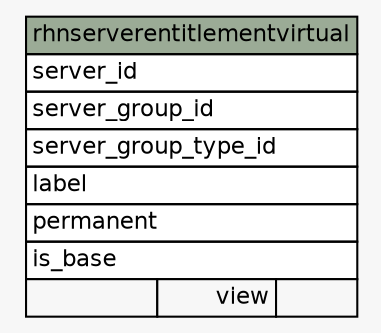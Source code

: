 // dot 2.26.0 on Linux 2.6.32-504.el6.x86_64
// SchemaSpy rev 590
digraph "rhnserverentitlementvirtual" {
  graph [
    rankdir="RL"
    bgcolor="#f7f7f7"
    nodesep="0.18"
    ranksep="0.46"
    fontname="Helvetica"
    fontsize="11"
  ];
  node [
    fontname="Helvetica"
    fontsize="11"
    shape="plaintext"
  ];
  edge [
    arrowsize="0.8"
  ];
  "rhnserverentitlementvirtual" [
    label=<
    <TABLE BORDER="0" CELLBORDER="1" CELLSPACING="0" BGCOLOR="#ffffff">
      <TR><TD COLSPAN="3" BGCOLOR="#9bab96" ALIGN="CENTER">rhnserverentitlementvirtual</TD></TR>
      <TR><TD PORT="server_id" COLSPAN="3" ALIGN="LEFT">server_id</TD></TR>
      <TR><TD PORT="server_group_id" COLSPAN="3" ALIGN="LEFT">server_group_id</TD></TR>
      <TR><TD PORT="server_group_type_id" COLSPAN="3" ALIGN="LEFT">server_group_type_id</TD></TR>
      <TR><TD PORT="label" COLSPAN="3" ALIGN="LEFT">label</TD></TR>
      <TR><TD PORT="permanent" COLSPAN="3" ALIGN="LEFT">permanent</TD></TR>
      <TR><TD PORT="is_base" COLSPAN="3" ALIGN="LEFT">is_base</TD></TR>
      <TR><TD ALIGN="LEFT" BGCOLOR="#f7f7f7">  </TD><TD ALIGN="RIGHT" BGCOLOR="#f7f7f7">view</TD><TD ALIGN="RIGHT" BGCOLOR="#f7f7f7">  </TD></TR>
    </TABLE>>
    URL="tables/rhnserverentitlementvirtual.html"
    tooltip="rhnserverentitlementvirtual"
  ];
}
